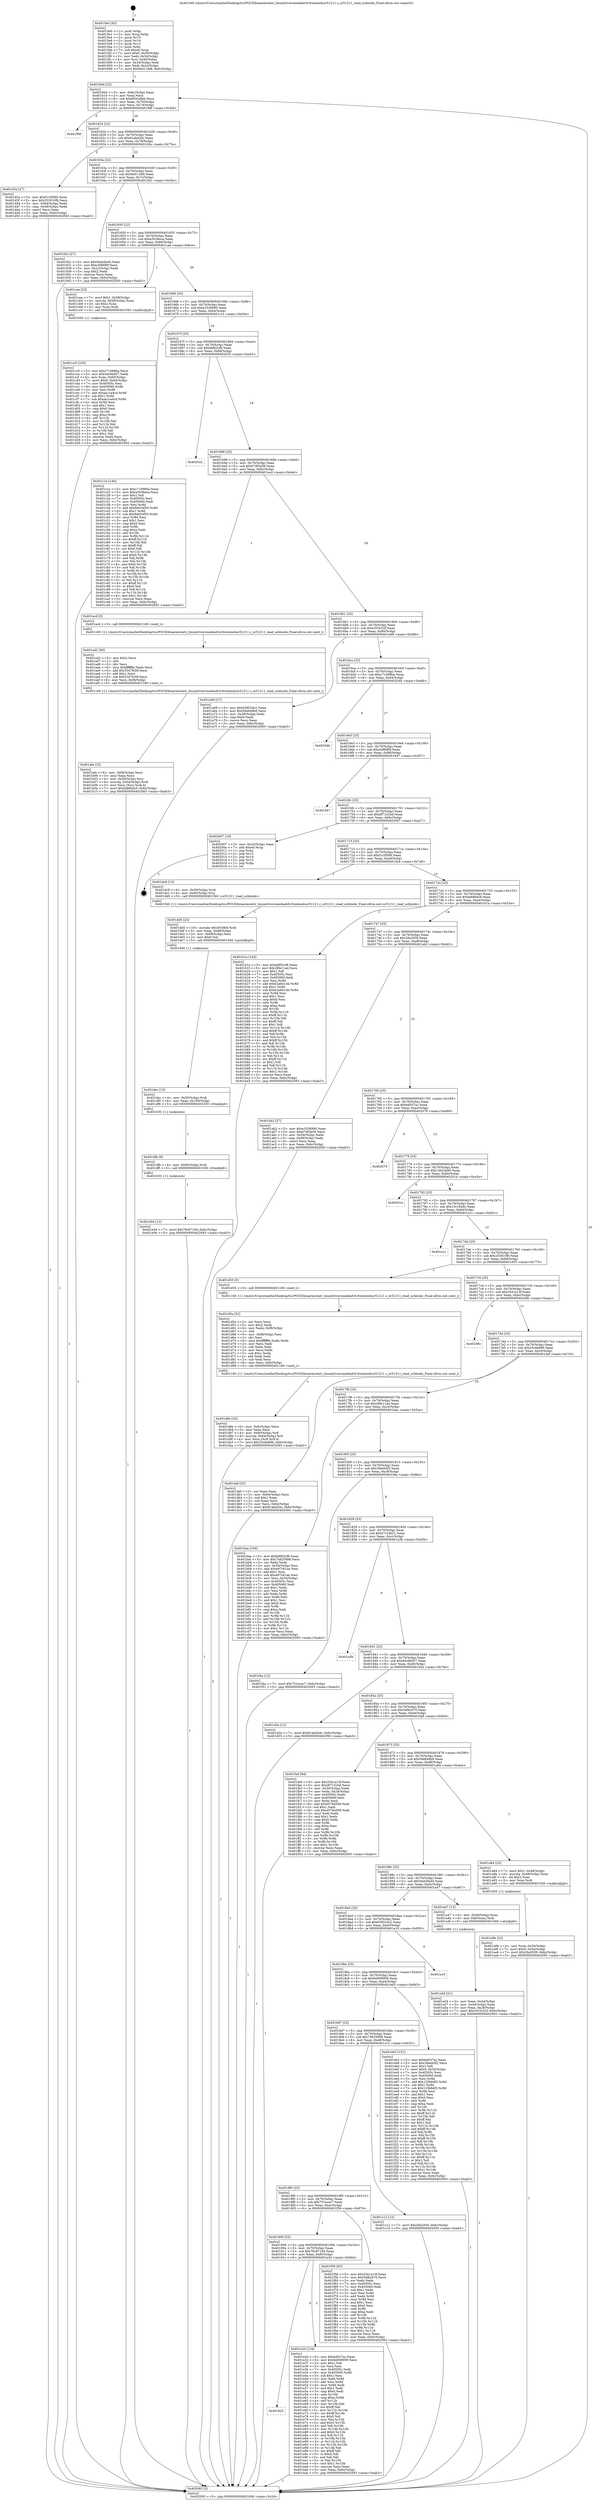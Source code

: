 digraph "0x4015e0" {
  label = "0x4015e0 (/mnt/c/Users/mathe/Desktop/tcc/POCII/binaries/extr_linuxdriversmediadvb-frontendsor51211.c_or51211_read_ucblocks_Final-ollvm.out::main(0))"
  labelloc = "t"
  node[shape=record]

  Entry [label="",width=0.3,height=0.3,shape=circle,fillcolor=black,style=filled]
  "0x40160d" [label="{
     0x40160d [23]\l
     | [instrs]\l
     &nbsp;&nbsp;0x40160d \<+3\>: mov -0x6c(%rbp),%eax\l
     &nbsp;&nbsp;0x401610 \<+2\>: mov %eax,%ecx\l
     &nbsp;&nbsp;0x401612 \<+6\>: sub $0x8542dfeb,%ecx\l
     &nbsp;&nbsp;0x401618 \<+3\>: mov %eax,-0x70(%rbp)\l
     &nbsp;&nbsp;0x40161b \<+3\>: mov %ecx,-0x74(%rbp)\l
     &nbsp;&nbsp;0x40161e \<+6\>: je 000000000040199f \<main+0x3bf\>\l
  }"]
  "0x40199f" [label="{
     0x40199f\l
  }", style=dashed]
  "0x401624" [label="{
     0x401624 [22]\l
     | [instrs]\l
     &nbsp;&nbsp;0x401624 \<+5\>: jmp 0000000000401629 \<main+0x49\>\l
     &nbsp;&nbsp;0x401629 \<+3\>: mov -0x70(%rbp),%eax\l
     &nbsp;&nbsp;0x40162c \<+5\>: sub $0x91abd3dc,%eax\l
     &nbsp;&nbsp;0x401631 \<+3\>: mov %eax,-0x78(%rbp)\l
     &nbsp;&nbsp;0x401634 \<+6\>: je 0000000000401d3a \<main+0x75a\>\l
  }"]
  Exit [label="",width=0.3,height=0.3,shape=circle,fillcolor=black,style=filled,peripheries=2]
  "0x401d3a" [label="{
     0x401d3a [27]\l
     | [instrs]\l
     &nbsp;&nbsp;0x401d3a \<+5\>: mov $0xf1c5f580,%eax\l
     &nbsp;&nbsp;0x401d3f \<+5\>: mov $0x253010fb,%ecx\l
     &nbsp;&nbsp;0x401d44 \<+3\>: mov -0x64(%rbp),%edx\l
     &nbsp;&nbsp;0x401d47 \<+3\>: cmp -0x58(%rbp),%edx\l
     &nbsp;&nbsp;0x401d4a \<+3\>: cmovl %ecx,%eax\l
     &nbsp;&nbsp;0x401d4d \<+3\>: mov %eax,-0x6c(%rbp)\l
     &nbsp;&nbsp;0x401d50 \<+5\>: jmp 0000000000402093 \<main+0xab3\>\l
  }"]
  "0x40163a" [label="{
     0x40163a [22]\l
     | [instrs]\l
     &nbsp;&nbsp;0x40163a \<+5\>: jmp 000000000040163f \<main+0x5f\>\l
     &nbsp;&nbsp;0x40163f \<+3\>: mov -0x70(%rbp),%eax\l
     &nbsp;&nbsp;0x401642 \<+5\>: sub $0x9a511fe8,%eax\l
     &nbsp;&nbsp;0x401647 \<+3\>: mov %eax,-0x7c(%rbp)\l
     &nbsp;&nbsp;0x40164a \<+6\>: je 000000000040192c \<main+0x34c\>\l
  }"]
  "0x401922" [label="{
     0x401922\l
  }", style=dashed]
  "0x40192c" [label="{
     0x40192c [27]\l
     | [instrs]\l
     &nbsp;&nbsp;0x40192c \<+5\>: mov $0x5bdc6b40,%eax\l
     &nbsp;&nbsp;0x401931 \<+5\>: mov $0xcb9f0f0f,%ecx\l
     &nbsp;&nbsp;0x401936 \<+3\>: mov -0x2c(%rbp),%edx\l
     &nbsp;&nbsp;0x401939 \<+3\>: cmp $0x2,%edx\l
     &nbsp;&nbsp;0x40193c \<+3\>: cmovne %ecx,%eax\l
     &nbsp;&nbsp;0x40193f \<+3\>: mov %eax,-0x6c(%rbp)\l
     &nbsp;&nbsp;0x401942 \<+5\>: jmp 0000000000402093 \<main+0xab3\>\l
  }"]
  "0x401650" [label="{
     0x401650 [22]\l
     | [instrs]\l
     &nbsp;&nbsp;0x401650 \<+5\>: jmp 0000000000401655 \<main+0x75\>\l
     &nbsp;&nbsp;0x401655 \<+3\>: mov -0x70(%rbp),%eax\l
     &nbsp;&nbsp;0x401658 \<+5\>: sub $0xa3036eca,%eax\l
     &nbsp;&nbsp;0x40165d \<+3\>: mov %eax,-0x80(%rbp)\l
     &nbsp;&nbsp;0x401660 \<+6\>: je 0000000000401cae \<main+0x6ce\>\l
  }"]
  "0x402093" [label="{
     0x402093 [5]\l
     | [instrs]\l
     &nbsp;&nbsp;0x402093 \<+5\>: jmp 000000000040160d \<main+0x2d\>\l
  }"]
  "0x4015e0" [label="{
     0x4015e0 [45]\l
     | [instrs]\l
     &nbsp;&nbsp;0x4015e0 \<+1\>: push %rbp\l
     &nbsp;&nbsp;0x4015e1 \<+3\>: mov %rsp,%rbp\l
     &nbsp;&nbsp;0x4015e4 \<+2\>: push %r15\l
     &nbsp;&nbsp;0x4015e6 \<+2\>: push %r14\l
     &nbsp;&nbsp;0x4015e8 \<+2\>: push %r12\l
     &nbsp;&nbsp;0x4015ea \<+1\>: push %rbx\l
     &nbsp;&nbsp;0x4015eb \<+7\>: sub $0xe0,%rsp\l
     &nbsp;&nbsp;0x4015f2 \<+7\>: movl $0x0,-0x30(%rbp)\l
     &nbsp;&nbsp;0x4015f9 \<+3\>: mov %edi,-0x34(%rbp)\l
     &nbsp;&nbsp;0x4015fc \<+4\>: mov %rsi,-0x40(%rbp)\l
     &nbsp;&nbsp;0x401600 \<+3\>: mov -0x34(%rbp),%edi\l
     &nbsp;&nbsp;0x401603 \<+3\>: mov %edi,-0x2c(%rbp)\l
     &nbsp;&nbsp;0x401606 \<+7\>: movl $0x9a511fe8,-0x6c(%rbp)\l
  }"]
  "0x401e2d" [label="{
     0x401e2d [134]\l
     | [instrs]\l
     &nbsp;&nbsp;0x401e2d \<+5\>: mov $0xbd037ac,%eax\l
     &nbsp;&nbsp;0x401e32 \<+5\>: mov $0x6e008909,%ecx\l
     &nbsp;&nbsp;0x401e37 \<+2\>: mov $0x1,%dl\l
     &nbsp;&nbsp;0x401e39 \<+2\>: xor %esi,%esi\l
     &nbsp;&nbsp;0x401e3b \<+7\>: mov 0x40505c,%edi\l
     &nbsp;&nbsp;0x401e42 \<+8\>: mov 0x405060,%r8d\l
     &nbsp;&nbsp;0x401e4a \<+3\>: sub $0x1,%esi\l
     &nbsp;&nbsp;0x401e4d \<+3\>: mov %edi,%r9d\l
     &nbsp;&nbsp;0x401e50 \<+3\>: add %esi,%r9d\l
     &nbsp;&nbsp;0x401e53 \<+4\>: imul %r9d,%edi\l
     &nbsp;&nbsp;0x401e57 \<+3\>: and $0x1,%edi\l
     &nbsp;&nbsp;0x401e5a \<+3\>: cmp $0x0,%edi\l
     &nbsp;&nbsp;0x401e5d \<+4\>: sete %r10b\l
     &nbsp;&nbsp;0x401e61 \<+4\>: cmp $0xa,%r8d\l
     &nbsp;&nbsp;0x401e65 \<+4\>: setl %r11b\l
     &nbsp;&nbsp;0x401e69 \<+3\>: mov %r10b,%bl\l
     &nbsp;&nbsp;0x401e6c \<+3\>: xor $0xff,%bl\l
     &nbsp;&nbsp;0x401e6f \<+3\>: mov %r11b,%r14b\l
     &nbsp;&nbsp;0x401e72 \<+4\>: xor $0xff,%r14b\l
     &nbsp;&nbsp;0x401e76 \<+3\>: xor $0x0,%dl\l
     &nbsp;&nbsp;0x401e79 \<+3\>: mov %bl,%r15b\l
     &nbsp;&nbsp;0x401e7c \<+4\>: and $0x0,%r15b\l
     &nbsp;&nbsp;0x401e80 \<+3\>: and %dl,%r10b\l
     &nbsp;&nbsp;0x401e83 \<+3\>: mov %r14b,%r12b\l
     &nbsp;&nbsp;0x401e86 \<+4\>: and $0x0,%r12b\l
     &nbsp;&nbsp;0x401e8a \<+3\>: and %dl,%r11b\l
     &nbsp;&nbsp;0x401e8d \<+3\>: or %r10b,%r15b\l
     &nbsp;&nbsp;0x401e90 \<+3\>: or %r11b,%r12b\l
     &nbsp;&nbsp;0x401e93 \<+3\>: xor %r12b,%r15b\l
     &nbsp;&nbsp;0x401e96 \<+3\>: or %r14b,%bl\l
     &nbsp;&nbsp;0x401e99 \<+3\>: xor $0xff,%bl\l
     &nbsp;&nbsp;0x401e9c \<+3\>: or $0x0,%dl\l
     &nbsp;&nbsp;0x401e9f \<+2\>: and %dl,%bl\l
     &nbsp;&nbsp;0x401ea1 \<+3\>: or %bl,%r15b\l
     &nbsp;&nbsp;0x401ea4 \<+4\>: test $0x1,%r15b\l
     &nbsp;&nbsp;0x401ea8 \<+3\>: cmovne %ecx,%eax\l
     &nbsp;&nbsp;0x401eab \<+3\>: mov %eax,-0x6c(%rbp)\l
     &nbsp;&nbsp;0x401eae \<+5\>: jmp 0000000000402093 \<main+0xab3\>\l
  }"]
  "0x401cae" [label="{
     0x401cae [23]\l
     | [instrs]\l
     &nbsp;&nbsp;0x401cae \<+7\>: movl $0x1,-0x58(%rbp)\l
     &nbsp;&nbsp;0x401cb5 \<+4\>: movslq -0x58(%rbp),%rax\l
     &nbsp;&nbsp;0x401cb9 \<+4\>: shl $0x2,%rax\l
     &nbsp;&nbsp;0x401cbd \<+3\>: mov %rax,%rdi\l
     &nbsp;&nbsp;0x401cc0 \<+5\>: call 0000000000401050 \<malloc@plt\>\l
     | [calls]\l
     &nbsp;&nbsp;0x401050 \{1\} (unknown)\l
  }"]
  "0x401666" [label="{
     0x401666 [25]\l
     | [instrs]\l
     &nbsp;&nbsp;0x401666 \<+5\>: jmp 000000000040166b \<main+0x8b\>\l
     &nbsp;&nbsp;0x40166b \<+3\>: mov -0x70(%rbp),%eax\l
     &nbsp;&nbsp;0x40166e \<+5\>: sub $0xa3336990,%eax\l
     &nbsp;&nbsp;0x401673 \<+6\>: mov %eax,-0x84(%rbp)\l
     &nbsp;&nbsp;0x401679 \<+6\>: je 0000000000401c1e \<main+0x63e\>\l
  }"]
  "0x401909" [label="{
     0x401909 [25]\l
     | [instrs]\l
     &nbsp;&nbsp;0x401909 \<+5\>: jmp 000000000040190e \<main+0x32e\>\l
     &nbsp;&nbsp;0x40190e \<+3\>: mov -0x70(%rbp),%eax\l
     &nbsp;&nbsp;0x401911 \<+5\>: sub $0x78c87194,%eax\l
     &nbsp;&nbsp;0x401916 \<+6\>: mov %eax,-0xf0(%rbp)\l
     &nbsp;&nbsp;0x40191c \<+6\>: je 0000000000401e2d \<main+0x84d\>\l
  }"]
  "0x401c1e" [label="{
     0x401c1e [144]\l
     | [instrs]\l
     &nbsp;&nbsp;0x401c1e \<+5\>: mov $0xc71098ba,%eax\l
     &nbsp;&nbsp;0x401c23 \<+5\>: mov $0xa3036eca,%ecx\l
     &nbsp;&nbsp;0x401c28 \<+2\>: mov $0x1,%dl\l
     &nbsp;&nbsp;0x401c2a \<+7\>: mov 0x40505c,%esi\l
     &nbsp;&nbsp;0x401c31 \<+7\>: mov 0x405060,%edi\l
     &nbsp;&nbsp;0x401c38 \<+3\>: mov %esi,%r8d\l
     &nbsp;&nbsp;0x401c3b \<+7\>: add $0x9e634f50,%r8d\l
     &nbsp;&nbsp;0x401c42 \<+4\>: sub $0x1,%r8d\l
     &nbsp;&nbsp;0x401c46 \<+7\>: sub $0x9e634f50,%r8d\l
     &nbsp;&nbsp;0x401c4d \<+4\>: imul %r8d,%esi\l
     &nbsp;&nbsp;0x401c51 \<+3\>: and $0x1,%esi\l
     &nbsp;&nbsp;0x401c54 \<+3\>: cmp $0x0,%esi\l
     &nbsp;&nbsp;0x401c57 \<+4\>: sete %r9b\l
     &nbsp;&nbsp;0x401c5b \<+3\>: cmp $0xa,%edi\l
     &nbsp;&nbsp;0x401c5e \<+4\>: setl %r10b\l
     &nbsp;&nbsp;0x401c62 \<+3\>: mov %r9b,%r11b\l
     &nbsp;&nbsp;0x401c65 \<+4\>: xor $0xff,%r11b\l
     &nbsp;&nbsp;0x401c69 \<+3\>: mov %r10b,%bl\l
     &nbsp;&nbsp;0x401c6c \<+3\>: xor $0xff,%bl\l
     &nbsp;&nbsp;0x401c6f \<+3\>: xor $0x0,%dl\l
     &nbsp;&nbsp;0x401c72 \<+3\>: mov %r11b,%r14b\l
     &nbsp;&nbsp;0x401c75 \<+4\>: and $0x0,%r14b\l
     &nbsp;&nbsp;0x401c79 \<+3\>: and %dl,%r9b\l
     &nbsp;&nbsp;0x401c7c \<+3\>: mov %bl,%r15b\l
     &nbsp;&nbsp;0x401c7f \<+4\>: and $0x0,%r15b\l
     &nbsp;&nbsp;0x401c83 \<+3\>: and %dl,%r10b\l
     &nbsp;&nbsp;0x401c86 \<+3\>: or %r9b,%r14b\l
     &nbsp;&nbsp;0x401c89 \<+3\>: or %r10b,%r15b\l
     &nbsp;&nbsp;0x401c8c \<+3\>: xor %r15b,%r14b\l
     &nbsp;&nbsp;0x401c8f \<+3\>: or %bl,%r11b\l
     &nbsp;&nbsp;0x401c92 \<+4\>: xor $0xff,%r11b\l
     &nbsp;&nbsp;0x401c96 \<+3\>: or $0x0,%dl\l
     &nbsp;&nbsp;0x401c99 \<+3\>: and %dl,%r11b\l
     &nbsp;&nbsp;0x401c9c \<+3\>: or %r11b,%r14b\l
     &nbsp;&nbsp;0x401c9f \<+4\>: test $0x1,%r14b\l
     &nbsp;&nbsp;0x401ca3 \<+3\>: cmovne %ecx,%eax\l
     &nbsp;&nbsp;0x401ca6 \<+3\>: mov %eax,-0x6c(%rbp)\l
     &nbsp;&nbsp;0x401ca9 \<+5\>: jmp 0000000000402093 \<main+0xab3\>\l
  }"]
  "0x40167f" [label="{
     0x40167f [25]\l
     | [instrs]\l
     &nbsp;&nbsp;0x40167f \<+5\>: jmp 0000000000401684 \<main+0xa4\>\l
     &nbsp;&nbsp;0x401684 \<+3\>: mov -0x70(%rbp),%eax\l
     &nbsp;&nbsp;0x401687 \<+5\>: sub $0xb6f02cf6,%eax\l
     &nbsp;&nbsp;0x40168c \<+6\>: mov %eax,-0x88(%rbp)\l
     &nbsp;&nbsp;0x401692 \<+6\>: je 0000000000402032 \<main+0xa52\>\l
  }"]
  "0x401f56" [label="{
     0x401f56 [83]\l
     | [instrs]\l
     &nbsp;&nbsp;0x401f56 \<+5\>: mov $0x2541a13f,%eax\l
     &nbsp;&nbsp;0x401f5b \<+5\>: mov $0x54fbcb70,%ecx\l
     &nbsp;&nbsp;0x401f60 \<+2\>: xor %edx,%edx\l
     &nbsp;&nbsp;0x401f62 \<+7\>: mov 0x40505c,%esi\l
     &nbsp;&nbsp;0x401f69 \<+7\>: mov 0x405060,%edi\l
     &nbsp;&nbsp;0x401f70 \<+3\>: sub $0x1,%edx\l
     &nbsp;&nbsp;0x401f73 \<+3\>: mov %esi,%r8d\l
     &nbsp;&nbsp;0x401f76 \<+3\>: add %edx,%r8d\l
     &nbsp;&nbsp;0x401f79 \<+4\>: imul %r8d,%esi\l
     &nbsp;&nbsp;0x401f7d \<+3\>: and $0x1,%esi\l
     &nbsp;&nbsp;0x401f80 \<+3\>: cmp $0x0,%esi\l
     &nbsp;&nbsp;0x401f83 \<+4\>: sete %r9b\l
     &nbsp;&nbsp;0x401f87 \<+3\>: cmp $0xa,%edi\l
     &nbsp;&nbsp;0x401f8a \<+4\>: setl %r10b\l
     &nbsp;&nbsp;0x401f8e \<+3\>: mov %r9b,%r11b\l
     &nbsp;&nbsp;0x401f91 \<+3\>: and %r10b,%r11b\l
     &nbsp;&nbsp;0x401f94 \<+3\>: xor %r10b,%r9b\l
     &nbsp;&nbsp;0x401f97 \<+3\>: or %r9b,%r11b\l
     &nbsp;&nbsp;0x401f9a \<+4\>: test $0x1,%r11b\l
     &nbsp;&nbsp;0x401f9e \<+3\>: cmovne %ecx,%eax\l
     &nbsp;&nbsp;0x401fa1 \<+3\>: mov %eax,-0x6c(%rbp)\l
     &nbsp;&nbsp;0x401fa4 \<+5\>: jmp 0000000000402093 \<main+0xab3\>\l
  }"]
  "0x402032" [label="{
     0x402032\l
  }", style=dashed]
  "0x401698" [label="{
     0x401698 [25]\l
     | [instrs]\l
     &nbsp;&nbsp;0x401698 \<+5\>: jmp 000000000040169d \<main+0xbd\>\l
     &nbsp;&nbsp;0x40169d \<+3\>: mov -0x70(%rbp),%eax\l
     &nbsp;&nbsp;0x4016a0 \<+5\>: sub $0xb7df3a56,%eax\l
     &nbsp;&nbsp;0x4016a5 \<+6\>: mov %eax,-0x8c(%rbp)\l
     &nbsp;&nbsp;0x4016ab \<+6\>: je 0000000000401acd \<main+0x4ed\>\l
  }"]
  "0x401e04" [label="{
     0x401e04 [12]\l
     | [instrs]\l
     &nbsp;&nbsp;0x401e04 \<+7\>: movl $0x78c87194,-0x6c(%rbp)\l
     &nbsp;&nbsp;0x401e0b \<+5\>: jmp 0000000000402093 \<main+0xab3\>\l
  }"]
  "0x401acd" [label="{
     0x401acd [5]\l
     | [instrs]\l
     &nbsp;&nbsp;0x401acd \<+5\>: call 0000000000401160 \<next_i\>\l
     | [calls]\l
     &nbsp;&nbsp;0x401160 \{1\} (/mnt/c/Users/mathe/Desktop/tcc/POCII/binaries/extr_linuxdriversmediadvb-frontendsor51211.c_or51211_read_ucblocks_Final-ollvm.out::next_i)\l
  }"]
  "0x4016b1" [label="{
     0x4016b1 [25]\l
     | [instrs]\l
     &nbsp;&nbsp;0x4016b1 \<+5\>: jmp 00000000004016b6 \<main+0xd6\>\l
     &nbsp;&nbsp;0x4016b6 \<+3\>: mov -0x70(%rbp),%eax\l
     &nbsp;&nbsp;0x4016b9 \<+5\>: sub $0xc553c52f,%eax\l
     &nbsp;&nbsp;0x4016be \<+6\>: mov %eax,-0x90(%rbp)\l
     &nbsp;&nbsp;0x4016c4 \<+6\>: je 0000000000401a69 \<main+0x489\>\l
  }"]
  "0x401dfb" [label="{
     0x401dfb [9]\l
     | [instrs]\l
     &nbsp;&nbsp;0x401dfb \<+4\>: mov -0x60(%rbp),%rdi\l
     &nbsp;&nbsp;0x401dff \<+5\>: call 0000000000401030 \<free@plt\>\l
     | [calls]\l
     &nbsp;&nbsp;0x401030 \{1\} (unknown)\l
  }"]
  "0x401a69" [label="{
     0x401a69 [27]\l
     | [instrs]\l
     &nbsp;&nbsp;0x401a69 \<+5\>: mov $0x638524c2,%eax\l
     &nbsp;&nbsp;0x401a6e \<+5\>: mov $0x59a649b9,%ecx\l
     &nbsp;&nbsp;0x401a73 \<+3\>: mov -0x28(%rbp),%edx\l
     &nbsp;&nbsp;0x401a76 \<+3\>: cmp $0x0,%edx\l
     &nbsp;&nbsp;0x401a79 \<+3\>: cmove %ecx,%eax\l
     &nbsp;&nbsp;0x401a7c \<+3\>: mov %eax,-0x6c(%rbp)\l
     &nbsp;&nbsp;0x401a7f \<+5\>: jmp 0000000000402093 \<main+0xab3\>\l
  }"]
  "0x4016ca" [label="{
     0x4016ca [25]\l
     | [instrs]\l
     &nbsp;&nbsp;0x4016ca \<+5\>: jmp 00000000004016cf \<main+0xef\>\l
     &nbsp;&nbsp;0x4016cf \<+3\>: mov -0x70(%rbp),%eax\l
     &nbsp;&nbsp;0x4016d2 \<+5\>: sub $0xc71098ba,%eax\l
     &nbsp;&nbsp;0x4016d7 \<+6\>: mov %eax,-0x94(%rbp)\l
     &nbsp;&nbsp;0x4016dd \<+6\>: je 000000000040204b \<main+0xa6b\>\l
  }"]
  "0x401dec" [label="{
     0x401dec [15]\l
     | [instrs]\l
     &nbsp;&nbsp;0x401dec \<+4\>: mov -0x50(%rbp),%rdi\l
     &nbsp;&nbsp;0x401df0 \<+6\>: mov %eax,-0x100(%rbp)\l
     &nbsp;&nbsp;0x401df6 \<+5\>: call 0000000000401030 \<free@plt\>\l
     | [calls]\l
     &nbsp;&nbsp;0x401030 \{1\} (unknown)\l
  }"]
  "0x40204b" [label="{
     0x40204b\l
  }", style=dashed]
  "0x4016e3" [label="{
     0x4016e3 [25]\l
     | [instrs]\l
     &nbsp;&nbsp;0x4016e3 \<+5\>: jmp 00000000004016e8 \<main+0x108\>\l
     &nbsp;&nbsp;0x4016e8 \<+3\>: mov -0x70(%rbp),%eax\l
     &nbsp;&nbsp;0x4016eb \<+5\>: sub $0xcb9f0f0f,%eax\l
     &nbsp;&nbsp;0x4016f0 \<+6\>: mov %eax,-0x98(%rbp)\l
     &nbsp;&nbsp;0x4016f6 \<+6\>: je 0000000000401947 \<main+0x367\>\l
  }"]
  "0x401dd5" [label="{
     0x401dd5 [23]\l
     | [instrs]\l
     &nbsp;&nbsp;0x401dd5 \<+10\>: movabs $0x4030b6,%rdi\l
     &nbsp;&nbsp;0x401ddf \<+3\>: mov %eax,-0x68(%rbp)\l
     &nbsp;&nbsp;0x401de2 \<+3\>: mov -0x68(%rbp),%esi\l
     &nbsp;&nbsp;0x401de5 \<+2\>: mov $0x0,%al\l
     &nbsp;&nbsp;0x401de7 \<+5\>: call 0000000000401040 \<printf@plt\>\l
     | [calls]\l
     &nbsp;&nbsp;0x401040 \{1\} (unknown)\l
  }"]
  "0x401947" [label="{
     0x401947\l
  }", style=dashed]
  "0x4016fc" [label="{
     0x4016fc [25]\l
     | [instrs]\l
     &nbsp;&nbsp;0x4016fc \<+5\>: jmp 0000000000401701 \<main+0x121\>\l
     &nbsp;&nbsp;0x401701 \<+3\>: mov -0x70(%rbp),%eax\l
     &nbsp;&nbsp;0x401704 \<+5\>: sub $0xdf71d1bd,%eax\l
     &nbsp;&nbsp;0x401709 \<+6\>: mov %eax,-0x9c(%rbp)\l
     &nbsp;&nbsp;0x40170f \<+6\>: je 0000000000402007 \<main+0xa27\>\l
  }"]
  "0x401d8e" [label="{
     0x401d8e [33]\l
     | [instrs]\l
     &nbsp;&nbsp;0x401d8e \<+6\>: mov -0xfc(%rbp),%ecx\l
     &nbsp;&nbsp;0x401d94 \<+3\>: imul %eax,%ecx\l
     &nbsp;&nbsp;0x401d97 \<+4\>: mov -0x60(%rbp),%r8\l
     &nbsp;&nbsp;0x401d9b \<+4\>: movslq -0x64(%rbp),%r9\l
     &nbsp;&nbsp;0x401d9f \<+4\>: mov %ecx,(%r8,%r9,4)\l
     &nbsp;&nbsp;0x401da3 \<+7\>: movl $0x25c9a896,-0x6c(%rbp)\l
     &nbsp;&nbsp;0x401daa \<+5\>: jmp 0000000000402093 \<main+0xab3\>\l
  }"]
  "0x402007" [label="{
     0x402007 [19]\l
     | [instrs]\l
     &nbsp;&nbsp;0x402007 \<+3\>: mov -0x24(%rbp),%eax\l
     &nbsp;&nbsp;0x40200a \<+7\>: add $0xe0,%rsp\l
     &nbsp;&nbsp;0x402011 \<+1\>: pop %rbx\l
     &nbsp;&nbsp;0x402012 \<+2\>: pop %r12\l
     &nbsp;&nbsp;0x402014 \<+2\>: pop %r14\l
     &nbsp;&nbsp;0x402016 \<+2\>: pop %r15\l
     &nbsp;&nbsp;0x402018 \<+1\>: pop %rbp\l
     &nbsp;&nbsp;0x402019 \<+1\>: ret\l
  }"]
  "0x401715" [label="{
     0x401715 [25]\l
     | [instrs]\l
     &nbsp;&nbsp;0x401715 \<+5\>: jmp 000000000040171a \<main+0x13a\>\l
     &nbsp;&nbsp;0x40171a \<+3\>: mov -0x70(%rbp),%eax\l
     &nbsp;&nbsp;0x40171d \<+5\>: sub $0xf1c5f580,%eax\l
     &nbsp;&nbsp;0x401722 \<+6\>: mov %eax,-0xa0(%rbp)\l
     &nbsp;&nbsp;0x401728 \<+6\>: je 0000000000401dc8 \<main+0x7e8\>\l
  }"]
  "0x401d5a" [label="{
     0x401d5a [52]\l
     | [instrs]\l
     &nbsp;&nbsp;0x401d5a \<+2\>: xor %ecx,%ecx\l
     &nbsp;&nbsp;0x401d5c \<+5\>: mov $0x2,%edx\l
     &nbsp;&nbsp;0x401d61 \<+6\>: mov %edx,-0xf8(%rbp)\l
     &nbsp;&nbsp;0x401d67 \<+1\>: cltd\l
     &nbsp;&nbsp;0x401d68 \<+6\>: mov -0xf8(%rbp),%esi\l
     &nbsp;&nbsp;0x401d6e \<+2\>: idiv %esi\l
     &nbsp;&nbsp;0x401d70 \<+6\>: imul $0xfffffffe,%edx,%edx\l
     &nbsp;&nbsp;0x401d76 \<+2\>: mov %ecx,%edi\l
     &nbsp;&nbsp;0x401d78 \<+2\>: sub %edx,%edi\l
     &nbsp;&nbsp;0x401d7a \<+2\>: mov %ecx,%edx\l
     &nbsp;&nbsp;0x401d7c \<+3\>: sub $0x1,%edx\l
     &nbsp;&nbsp;0x401d7f \<+2\>: add %edx,%edi\l
     &nbsp;&nbsp;0x401d81 \<+2\>: sub %edi,%ecx\l
     &nbsp;&nbsp;0x401d83 \<+6\>: mov %ecx,-0xfc(%rbp)\l
     &nbsp;&nbsp;0x401d89 \<+5\>: call 0000000000401160 \<next_i\>\l
     | [calls]\l
     &nbsp;&nbsp;0x401160 \{1\} (/mnt/c/Users/mathe/Desktop/tcc/POCII/binaries/extr_linuxdriversmediadvb-frontendsor51211.c_or51211_read_ucblocks_Final-ollvm.out::next_i)\l
  }"]
  "0x401dc8" [label="{
     0x401dc8 [13]\l
     | [instrs]\l
     &nbsp;&nbsp;0x401dc8 \<+4\>: mov -0x50(%rbp),%rdi\l
     &nbsp;&nbsp;0x401dcc \<+4\>: mov -0x60(%rbp),%rsi\l
     &nbsp;&nbsp;0x401dd0 \<+5\>: call 00000000004015b0 \<or51211_read_ucblocks\>\l
     | [calls]\l
     &nbsp;&nbsp;0x4015b0 \{1\} (/mnt/c/Users/mathe/Desktop/tcc/POCII/binaries/extr_linuxdriversmediadvb-frontendsor51211.c_or51211_read_ucblocks_Final-ollvm.out::or51211_read_ucblocks)\l
  }"]
  "0x40172e" [label="{
     0x40172e [25]\l
     | [instrs]\l
     &nbsp;&nbsp;0x40172e \<+5\>: jmp 0000000000401733 \<main+0x153\>\l
     &nbsp;&nbsp;0x401733 \<+3\>: mov -0x70(%rbp),%eax\l
     &nbsp;&nbsp;0x401736 \<+5\>: sub $0xfa886dc9,%eax\l
     &nbsp;&nbsp;0x40173b \<+6\>: mov %eax,-0xa4(%rbp)\l
     &nbsp;&nbsp;0x401741 \<+6\>: je 0000000000401b1a \<main+0x53a\>\l
  }"]
  "0x401cc5" [label="{
     0x401cc5 [105]\l
     | [instrs]\l
     &nbsp;&nbsp;0x401cc5 \<+5\>: mov $0xc71098ba,%ecx\l
     &nbsp;&nbsp;0x401cca \<+5\>: mov $0x4dc6bd57,%edx\l
     &nbsp;&nbsp;0x401ccf \<+4\>: mov %rax,-0x60(%rbp)\l
     &nbsp;&nbsp;0x401cd3 \<+7\>: movl $0x0,-0x64(%rbp)\l
     &nbsp;&nbsp;0x401cda \<+7\>: mov 0x40505c,%esi\l
     &nbsp;&nbsp;0x401ce1 \<+8\>: mov 0x405060,%r8d\l
     &nbsp;&nbsp;0x401ce9 \<+3\>: mov %esi,%r9d\l
     &nbsp;&nbsp;0x401cec \<+7\>: add $0xaa1ca4cd,%r9d\l
     &nbsp;&nbsp;0x401cf3 \<+4\>: sub $0x1,%r9d\l
     &nbsp;&nbsp;0x401cf7 \<+7\>: sub $0xaa1ca4cd,%r9d\l
     &nbsp;&nbsp;0x401cfe \<+4\>: imul %r9d,%esi\l
     &nbsp;&nbsp;0x401d02 \<+3\>: and $0x1,%esi\l
     &nbsp;&nbsp;0x401d05 \<+3\>: cmp $0x0,%esi\l
     &nbsp;&nbsp;0x401d08 \<+4\>: sete %r10b\l
     &nbsp;&nbsp;0x401d0c \<+4\>: cmp $0xa,%r8d\l
     &nbsp;&nbsp;0x401d10 \<+4\>: setl %r11b\l
     &nbsp;&nbsp;0x401d14 \<+3\>: mov %r10b,%bl\l
     &nbsp;&nbsp;0x401d17 \<+3\>: and %r11b,%bl\l
     &nbsp;&nbsp;0x401d1a \<+3\>: xor %r11b,%r10b\l
     &nbsp;&nbsp;0x401d1d \<+3\>: or %r10b,%bl\l
     &nbsp;&nbsp;0x401d20 \<+3\>: test $0x1,%bl\l
     &nbsp;&nbsp;0x401d23 \<+3\>: cmovne %edx,%ecx\l
     &nbsp;&nbsp;0x401d26 \<+3\>: mov %ecx,-0x6c(%rbp)\l
     &nbsp;&nbsp;0x401d29 \<+5\>: jmp 0000000000402093 \<main+0xab3\>\l
  }"]
  "0x401b1a" [label="{
     0x401b1a [144]\l
     | [instrs]\l
     &nbsp;&nbsp;0x401b1a \<+5\>: mov $0xb6f02cf6,%eax\l
     &nbsp;&nbsp;0x401b1f \<+5\>: mov $0x28fe11ad,%ecx\l
     &nbsp;&nbsp;0x401b24 \<+2\>: mov $0x1,%dl\l
     &nbsp;&nbsp;0x401b26 \<+7\>: mov 0x40505c,%esi\l
     &nbsp;&nbsp;0x401b2d \<+7\>: mov 0x405060,%edi\l
     &nbsp;&nbsp;0x401b34 \<+3\>: mov %esi,%r8d\l
     &nbsp;&nbsp;0x401b37 \<+7\>: add $0xb2a8414b,%r8d\l
     &nbsp;&nbsp;0x401b3e \<+4\>: sub $0x1,%r8d\l
     &nbsp;&nbsp;0x401b42 \<+7\>: sub $0xb2a8414b,%r8d\l
     &nbsp;&nbsp;0x401b49 \<+4\>: imul %r8d,%esi\l
     &nbsp;&nbsp;0x401b4d \<+3\>: and $0x1,%esi\l
     &nbsp;&nbsp;0x401b50 \<+3\>: cmp $0x0,%esi\l
     &nbsp;&nbsp;0x401b53 \<+4\>: sete %r9b\l
     &nbsp;&nbsp;0x401b57 \<+3\>: cmp $0xa,%edi\l
     &nbsp;&nbsp;0x401b5a \<+4\>: setl %r10b\l
     &nbsp;&nbsp;0x401b5e \<+3\>: mov %r9b,%r11b\l
     &nbsp;&nbsp;0x401b61 \<+4\>: xor $0xff,%r11b\l
     &nbsp;&nbsp;0x401b65 \<+3\>: mov %r10b,%bl\l
     &nbsp;&nbsp;0x401b68 \<+3\>: xor $0xff,%bl\l
     &nbsp;&nbsp;0x401b6b \<+3\>: xor $0x1,%dl\l
     &nbsp;&nbsp;0x401b6e \<+3\>: mov %r11b,%r14b\l
     &nbsp;&nbsp;0x401b71 \<+4\>: and $0xff,%r14b\l
     &nbsp;&nbsp;0x401b75 \<+3\>: and %dl,%r9b\l
     &nbsp;&nbsp;0x401b78 \<+3\>: mov %bl,%r15b\l
     &nbsp;&nbsp;0x401b7b \<+4\>: and $0xff,%r15b\l
     &nbsp;&nbsp;0x401b7f \<+3\>: and %dl,%r10b\l
     &nbsp;&nbsp;0x401b82 \<+3\>: or %r9b,%r14b\l
     &nbsp;&nbsp;0x401b85 \<+3\>: or %r10b,%r15b\l
     &nbsp;&nbsp;0x401b88 \<+3\>: xor %r15b,%r14b\l
     &nbsp;&nbsp;0x401b8b \<+3\>: or %bl,%r11b\l
     &nbsp;&nbsp;0x401b8e \<+4\>: xor $0xff,%r11b\l
     &nbsp;&nbsp;0x401b92 \<+3\>: or $0x1,%dl\l
     &nbsp;&nbsp;0x401b95 \<+3\>: and %dl,%r11b\l
     &nbsp;&nbsp;0x401b98 \<+3\>: or %r11b,%r14b\l
     &nbsp;&nbsp;0x401b9b \<+4\>: test $0x1,%r14b\l
     &nbsp;&nbsp;0x401b9f \<+3\>: cmovne %ecx,%eax\l
     &nbsp;&nbsp;0x401ba2 \<+3\>: mov %eax,-0x6c(%rbp)\l
     &nbsp;&nbsp;0x401ba5 \<+5\>: jmp 0000000000402093 \<main+0xab3\>\l
  }"]
  "0x401747" [label="{
     0x401747 [25]\l
     | [instrs]\l
     &nbsp;&nbsp;0x401747 \<+5\>: jmp 000000000040174c \<main+0x16c\>\l
     &nbsp;&nbsp;0x40174c \<+3\>: mov -0x70(%rbp),%eax\l
     &nbsp;&nbsp;0x40174f \<+5\>: sub $0x29a2939,%eax\l
     &nbsp;&nbsp;0x401754 \<+6\>: mov %eax,-0xa8(%rbp)\l
     &nbsp;&nbsp;0x40175a \<+6\>: je 0000000000401ab2 \<main+0x4d2\>\l
  }"]
  "0x4018f0" [label="{
     0x4018f0 [25]\l
     | [instrs]\l
     &nbsp;&nbsp;0x4018f0 \<+5\>: jmp 00000000004018f5 \<main+0x315\>\l
     &nbsp;&nbsp;0x4018f5 \<+3\>: mov -0x70(%rbp),%eax\l
     &nbsp;&nbsp;0x4018f8 \<+5\>: sub $0x751ecac7,%eax\l
     &nbsp;&nbsp;0x4018fd \<+6\>: mov %eax,-0xec(%rbp)\l
     &nbsp;&nbsp;0x401903 \<+6\>: je 0000000000401f56 \<main+0x976\>\l
  }"]
  "0x401ab2" [label="{
     0x401ab2 [27]\l
     | [instrs]\l
     &nbsp;&nbsp;0x401ab2 \<+5\>: mov $0xa3336990,%eax\l
     &nbsp;&nbsp;0x401ab7 \<+5\>: mov $0xb7df3a56,%ecx\l
     &nbsp;&nbsp;0x401abc \<+3\>: mov -0x54(%rbp),%edx\l
     &nbsp;&nbsp;0x401abf \<+3\>: cmp -0x48(%rbp),%edx\l
     &nbsp;&nbsp;0x401ac2 \<+3\>: cmovl %ecx,%eax\l
     &nbsp;&nbsp;0x401ac5 \<+3\>: mov %eax,-0x6c(%rbp)\l
     &nbsp;&nbsp;0x401ac8 \<+5\>: jmp 0000000000402093 \<main+0xab3\>\l
  }"]
  "0x401760" [label="{
     0x401760 [25]\l
     | [instrs]\l
     &nbsp;&nbsp;0x401760 \<+5\>: jmp 0000000000401765 \<main+0x185\>\l
     &nbsp;&nbsp;0x401765 \<+3\>: mov -0x70(%rbp),%eax\l
     &nbsp;&nbsp;0x401768 \<+5\>: sub $0xbd037ac,%eax\l
     &nbsp;&nbsp;0x40176d \<+6\>: mov %eax,-0xac(%rbp)\l
     &nbsp;&nbsp;0x401773 \<+6\>: je 0000000000402079 \<main+0xa99\>\l
  }"]
  "0x401c12" [label="{
     0x401c12 [12]\l
     | [instrs]\l
     &nbsp;&nbsp;0x401c12 \<+7\>: movl $0x29a2939,-0x6c(%rbp)\l
     &nbsp;&nbsp;0x401c19 \<+5\>: jmp 0000000000402093 \<main+0xab3\>\l
  }"]
  "0x402079" [label="{
     0x402079\l
  }", style=dashed]
  "0x401779" [label="{
     0x401779 [25]\l
     | [instrs]\l
     &nbsp;&nbsp;0x401779 \<+5\>: jmp 000000000040177e \<main+0x19e\>\l
     &nbsp;&nbsp;0x40177e \<+3\>: mov -0x70(%rbp),%eax\l
     &nbsp;&nbsp;0x401781 \<+5\>: sub $0x14423e90,%eax\l
     &nbsp;&nbsp;0x401786 \<+6\>: mov %eax,-0xb0(%rbp)\l
     &nbsp;&nbsp;0x40178c \<+6\>: je 000000000040201a \<main+0xa3a\>\l
  }"]
  "0x4018d7" [label="{
     0x4018d7 [25]\l
     | [instrs]\l
     &nbsp;&nbsp;0x4018d7 \<+5\>: jmp 00000000004018dc \<main+0x2fc\>\l
     &nbsp;&nbsp;0x4018dc \<+3\>: mov -0x70(%rbp),%eax\l
     &nbsp;&nbsp;0x4018df \<+5\>: sub $0x74825999,%eax\l
     &nbsp;&nbsp;0x4018e4 \<+6\>: mov %eax,-0xe8(%rbp)\l
     &nbsp;&nbsp;0x4018ea \<+6\>: je 0000000000401c12 \<main+0x632\>\l
  }"]
  "0x40201a" [label="{
     0x40201a\l
  }", style=dashed]
  "0x401792" [label="{
     0x401792 [25]\l
     | [instrs]\l
     &nbsp;&nbsp;0x401792 \<+5\>: jmp 0000000000401797 \<main+0x1b7\>\l
     &nbsp;&nbsp;0x401797 \<+3\>: mov -0x70(%rbp),%eax\l
     &nbsp;&nbsp;0x40179a \<+5\>: sub $0x15c184dc,%eax\l
     &nbsp;&nbsp;0x40179f \<+6\>: mov %eax,-0xb4(%rbp)\l
     &nbsp;&nbsp;0x4017a5 \<+6\>: je 0000000000401e1c \<main+0x83c\>\l
  }"]
  "0x401eb3" [label="{
     0x401eb3 [151]\l
     | [instrs]\l
     &nbsp;&nbsp;0x401eb3 \<+5\>: mov $0xbd037ac,%eax\l
     &nbsp;&nbsp;0x401eb8 \<+5\>: mov $0x39eeb5f2,%ecx\l
     &nbsp;&nbsp;0x401ebd \<+2\>: mov $0x1,%dl\l
     &nbsp;&nbsp;0x401ebf \<+7\>: movl $0x0,-0x30(%rbp)\l
     &nbsp;&nbsp;0x401ec6 \<+7\>: mov 0x40505c,%esi\l
     &nbsp;&nbsp;0x401ecd \<+7\>: mov 0x405060,%edi\l
     &nbsp;&nbsp;0x401ed4 \<+3\>: mov %esi,%r8d\l
     &nbsp;&nbsp;0x401ed7 \<+7\>: add $0x133b6df3,%r8d\l
     &nbsp;&nbsp;0x401ede \<+4\>: sub $0x1,%r8d\l
     &nbsp;&nbsp;0x401ee2 \<+7\>: sub $0x133b6df3,%r8d\l
     &nbsp;&nbsp;0x401ee9 \<+4\>: imul %r8d,%esi\l
     &nbsp;&nbsp;0x401eed \<+3\>: and $0x1,%esi\l
     &nbsp;&nbsp;0x401ef0 \<+3\>: cmp $0x0,%esi\l
     &nbsp;&nbsp;0x401ef3 \<+4\>: sete %r9b\l
     &nbsp;&nbsp;0x401ef7 \<+3\>: cmp $0xa,%edi\l
     &nbsp;&nbsp;0x401efa \<+4\>: setl %r10b\l
     &nbsp;&nbsp;0x401efe \<+3\>: mov %r9b,%r11b\l
     &nbsp;&nbsp;0x401f01 \<+4\>: xor $0xff,%r11b\l
     &nbsp;&nbsp;0x401f05 \<+3\>: mov %r10b,%bl\l
     &nbsp;&nbsp;0x401f08 \<+3\>: xor $0xff,%bl\l
     &nbsp;&nbsp;0x401f0b \<+3\>: xor $0x1,%dl\l
     &nbsp;&nbsp;0x401f0e \<+3\>: mov %r11b,%r14b\l
     &nbsp;&nbsp;0x401f11 \<+4\>: and $0xff,%r14b\l
     &nbsp;&nbsp;0x401f15 \<+3\>: and %dl,%r9b\l
     &nbsp;&nbsp;0x401f18 \<+3\>: mov %bl,%r15b\l
     &nbsp;&nbsp;0x401f1b \<+4\>: and $0xff,%r15b\l
     &nbsp;&nbsp;0x401f1f \<+3\>: and %dl,%r10b\l
     &nbsp;&nbsp;0x401f22 \<+3\>: or %r9b,%r14b\l
     &nbsp;&nbsp;0x401f25 \<+3\>: or %r10b,%r15b\l
     &nbsp;&nbsp;0x401f28 \<+3\>: xor %r15b,%r14b\l
     &nbsp;&nbsp;0x401f2b \<+3\>: or %bl,%r11b\l
     &nbsp;&nbsp;0x401f2e \<+4\>: xor $0xff,%r11b\l
     &nbsp;&nbsp;0x401f32 \<+3\>: or $0x1,%dl\l
     &nbsp;&nbsp;0x401f35 \<+3\>: and %dl,%r11b\l
     &nbsp;&nbsp;0x401f38 \<+3\>: or %r11b,%r14b\l
     &nbsp;&nbsp;0x401f3b \<+4\>: test $0x1,%r14b\l
     &nbsp;&nbsp;0x401f3f \<+3\>: cmovne %ecx,%eax\l
     &nbsp;&nbsp;0x401f42 \<+3\>: mov %eax,-0x6c(%rbp)\l
     &nbsp;&nbsp;0x401f45 \<+5\>: jmp 0000000000402093 \<main+0xab3\>\l
  }"]
  "0x401e1c" [label="{
     0x401e1c\l
  }", style=dashed]
  "0x4017ab" [label="{
     0x4017ab [25]\l
     | [instrs]\l
     &nbsp;&nbsp;0x4017ab \<+5\>: jmp 00000000004017b0 \<main+0x1d0\>\l
     &nbsp;&nbsp;0x4017b0 \<+3\>: mov -0x70(%rbp),%eax\l
     &nbsp;&nbsp;0x4017b3 \<+5\>: sub $0x253010fb,%eax\l
     &nbsp;&nbsp;0x4017b8 \<+6\>: mov %eax,-0xb8(%rbp)\l
     &nbsp;&nbsp;0x4017be \<+6\>: je 0000000000401d55 \<main+0x775\>\l
  }"]
  "0x4018be" [label="{
     0x4018be [25]\l
     | [instrs]\l
     &nbsp;&nbsp;0x4018be \<+5\>: jmp 00000000004018c3 \<main+0x2e3\>\l
     &nbsp;&nbsp;0x4018c3 \<+3\>: mov -0x70(%rbp),%eax\l
     &nbsp;&nbsp;0x4018c6 \<+5\>: sub $0x6e008909,%eax\l
     &nbsp;&nbsp;0x4018cb \<+6\>: mov %eax,-0xe4(%rbp)\l
     &nbsp;&nbsp;0x4018d1 \<+6\>: je 0000000000401eb3 \<main+0x8d3\>\l
  }"]
  "0x401d55" [label="{
     0x401d55 [5]\l
     | [instrs]\l
     &nbsp;&nbsp;0x401d55 \<+5\>: call 0000000000401160 \<next_i\>\l
     | [calls]\l
     &nbsp;&nbsp;0x401160 \{1\} (/mnt/c/Users/mathe/Desktop/tcc/POCII/binaries/extr_linuxdriversmediadvb-frontendsor51211.c_or51211_read_ucblocks_Final-ollvm.out::next_i)\l
  }"]
  "0x4017c4" [label="{
     0x4017c4 [25]\l
     | [instrs]\l
     &nbsp;&nbsp;0x4017c4 \<+5\>: jmp 00000000004017c9 \<main+0x1e9\>\l
     &nbsp;&nbsp;0x4017c9 \<+3\>: mov -0x70(%rbp),%eax\l
     &nbsp;&nbsp;0x4017cc \<+5\>: sub $0x2541a13f,%eax\l
     &nbsp;&nbsp;0x4017d1 \<+6\>: mov %eax,-0xbc(%rbp)\l
     &nbsp;&nbsp;0x4017d7 \<+6\>: je 000000000040208c \<main+0xaac\>\l
  }"]
  "0x401e10" [label="{
     0x401e10\l
  }", style=dashed]
  "0x40208c" [label="{
     0x40208c\l
  }", style=dashed]
  "0x4017dd" [label="{
     0x4017dd [25]\l
     | [instrs]\l
     &nbsp;&nbsp;0x4017dd \<+5\>: jmp 00000000004017e2 \<main+0x202\>\l
     &nbsp;&nbsp;0x4017e2 \<+3\>: mov -0x70(%rbp),%eax\l
     &nbsp;&nbsp;0x4017e5 \<+5\>: sub $0x25c9a896,%eax\l
     &nbsp;&nbsp;0x4017ea \<+6\>: mov %eax,-0xc0(%rbp)\l
     &nbsp;&nbsp;0x4017f0 \<+6\>: je 0000000000401daf \<main+0x7cf\>\l
  }"]
  "0x401afa" [label="{
     0x401afa [32]\l
     | [instrs]\l
     &nbsp;&nbsp;0x401afa \<+6\>: mov -0xf4(%rbp),%ecx\l
     &nbsp;&nbsp;0x401b00 \<+3\>: imul %eax,%ecx\l
     &nbsp;&nbsp;0x401b03 \<+4\>: mov -0x50(%rbp),%rsi\l
     &nbsp;&nbsp;0x401b07 \<+4\>: movslq -0x54(%rbp),%rdi\l
     &nbsp;&nbsp;0x401b0b \<+3\>: mov %ecx,(%rsi,%rdi,4)\l
     &nbsp;&nbsp;0x401b0e \<+7\>: movl $0xfa886dc9,-0x6c(%rbp)\l
     &nbsp;&nbsp;0x401b15 \<+5\>: jmp 0000000000402093 \<main+0xab3\>\l
  }"]
  "0x401daf" [label="{
     0x401daf [25]\l
     | [instrs]\l
     &nbsp;&nbsp;0x401daf \<+2\>: xor %eax,%eax\l
     &nbsp;&nbsp;0x401db1 \<+3\>: mov -0x64(%rbp),%ecx\l
     &nbsp;&nbsp;0x401db4 \<+3\>: sub $0x1,%eax\l
     &nbsp;&nbsp;0x401db7 \<+2\>: sub %eax,%ecx\l
     &nbsp;&nbsp;0x401db9 \<+3\>: mov %ecx,-0x64(%rbp)\l
     &nbsp;&nbsp;0x401dbc \<+7\>: movl $0x91abd3dc,-0x6c(%rbp)\l
     &nbsp;&nbsp;0x401dc3 \<+5\>: jmp 0000000000402093 \<main+0xab3\>\l
  }"]
  "0x4017f6" [label="{
     0x4017f6 [25]\l
     | [instrs]\l
     &nbsp;&nbsp;0x4017f6 \<+5\>: jmp 00000000004017fb \<main+0x21b\>\l
     &nbsp;&nbsp;0x4017fb \<+3\>: mov -0x70(%rbp),%eax\l
     &nbsp;&nbsp;0x4017fe \<+5\>: sub $0x28fe11ad,%eax\l
     &nbsp;&nbsp;0x401803 \<+6\>: mov %eax,-0xc4(%rbp)\l
     &nbsp;&nbsp;0x401809 \<+6\>: je 0000000000401baa \<main+0x5ca\>\l
  }"]
  "0x401ad2" [label="{
     0x401ad2 [40]\l
     | [instrs]\l
     &nbsp;&nbsp;0x401ad2 \<+5\>: mov $0x2,%ecx\l
     &nbsp;&nbsp;0x401ad7 \<+1\>: cltd\l
     &nbsp;&nbsp;0x401ad8 \<+2\>: idiv %ecx\l
     &nbsp;&nbsp;0x401ada \<+6\>: imul $0xfffffffe,%edx,%ecx\l
     &nbsp;&nbsp;0x401ae0 \<+6\>: add $0x5347fc09,%ecx\l
     &nbsp;&nbsp;0x401ae6 \<+3\>: add $0x1,%ecx\l
     &nbsp;&nbsp;0x401ae9 \<+6\>: sub $0x5347fc09,%ecx\l
     &nbsp;&nbsp;0x401aef \<+6\>: mov %ecx,-0xf4(%rbp)\l
     &nbsp;&nbsp;0x401af5 \<+5\>: call 0000000000401160 \<next_i\>\l
     | [calls]\l
     &nbsp;&nbsp;0x401160 \{1\} (/mnt/c/Users/mathe/Desktop/tcc/POCII/binaries/extr_linuxdriversmediadvb-frontendsor51211.c_or51211_read_ucblocks_Final-ollvm.out::next_i)\l
  }"]
  "0x401baa" [label="{
     0x401baa [104]\l
     | [instrs]\l
     &nbsp;&nbsp;0x401baa \<+5\>: mov $0xb6f02cf6,%eax\l
     &nbsp;&nbsp;0x401baf \<+5\>: mov $0x74825999,%ecx\l
     &nbsp;&nbsp;0x401bb4 \<+2\>: xor %edx,%edx\l
     &nbsp;&nbsp;0x401bb6 \<+3\>: mov -0x54(%rbp),%esi\l
     &nbsp;&nbsp;0x401bb9 \<+6\>: add $0xe97c61ae,%esi\l
     &nbsp;&nbsp;0x401bbf \<+3\>: add $0x1,%esi\l
     &nbsp;&nbsp;0x401bc2 \<+6\>: sub $0xe97c61ae,%esi\l
     &nbsp;&nbsp;0x401bc8 \<+3\>: mov %esi,-0x54(%rbp)\l
     &nbsp;&nbsp;0x401bcb \<+7\>: mov 0x40505c,%esi\l
     &nbsp;&nbsp;0x401bd2 \<+7\>: mov 0x405060,%edi\l
     &nbsp;&nbsp;0x401bd9 \<+3\>: sub $0x1,%edx\l
     &nbsp;&nbsp;0x401bdc \<+3\>: mov %esi,%r8d\l
     &nbsp;&nbsp;0x401bdf \<+3\>: add %edx,%r8d\l
     &nbsp;&nbsp;0x401be2 \<+4\>: imul %r8d,%esi\l
     &nbsp;&nbsp;0x401be6 \<+3\>: and $0x1,%esi\l
     &nbsp;&nbsp;0x401be9 \<+3\>: cmp $0x0,%esi\l
     &nbsp;&nbsp;0x401bec \<+4\>: sete %r9b\l
     &nbsp;&nbsp;0x401bf0 \<+3\>: cmp $0xa,%edi\l
     &nbsp;&nbsp;0x401bf3 \<+4\>: setl %r10b\l
     &nbsp;&nbsp;0x401bf7 \<+3\>: mov %r9b,%r11b\l
     &nbsp;&nbsp;0x401bfa \<+3\>: and %r10b,%r11b\l
     &nbsp;&nbsp;0x401bfd \<+3\>: xor %r10b,%r9b\l
     &nbsp;&nbsp;0x401c00 \<+3\>: or %r9b,%r11b\l
     &nbsp;&nbsp;0x401c03 \<+4\>: test $0x1,%r11b\l
     &nbsp;&nbsp;0x401c07 \<+3\>: cmovne %ecx,%eax\l
     &nbsp;&nbsp;0x401c0a \<+3\>: mov %eax,-0x6c(%rbp)\l
     &nbsp;&nbsp;0x401c0d \<+5\>: jmp 0000000000402093 \<main+0xab3\>\l
  }"]
  "0x40180f" [label="{
     0x40180f [25]\l
     | [instrs]\l
     &nbsp;&nbsp;0x40180f \<+5\>: jmp 0000000000401814 \<main+0x234\>\l
     &nbsp;&nbsp;0x401814 \<+3\>: mov -0x70(%rbp),%eax\l
     &nbsp;&nbsp;0x401817 \<+5\>: sub $0x39eeb5f2,%eax\l
     &nbsp;&nbsp;0x40181c \<+6\>: mov %eax,-0xc8(%rbp)\l
     &nbsp;&nbsp;0x401822 \<+6\>: je 0000000000401f4a \<main+0x96a\>\l
  }"]
  "0x401a9b" [label="{
     0x401a9b [23]\l
     | [instrs]\l
     &nbsp;&nbsp;0x401a9b \<+4\>: mov %rax,-0x50(%rbp)\l
     &nbsp;&nbsp;0x401a9f \<+7\>: movl $0x0,-0x54(%rbp)\l
     &nbsp;&nbsp;0x401aa6 \<+7\>: movl $0x29a2939,-0x6c(%rbp)\l
     &nbsp;&nbsp;0x401aad \<+5\>: jmp 0000000000402093 \<main+0xab3\>\l
  }"]
  "0x401f4a" [label="{
     0x401f4a [12]\l
     | [instrs]\l
     &nbsp;&nbsp;0x401f4a \<+7\>: movl $0x751ecac7,-0x6c(%rbp)\l
     &nbsp;&nbsp;0x401f51 \<+5\>: jmp 0000000000402093 \<main+0xab3\>\l
  }"]
  "0x401828" [label="{
     0x401828 [25]\l
     | [instrs]\l
     &nbsp;&nbsp;0x401828 \<+5\>: jmp 000000000040182d \<main+0x24d\>\l
     &nbsp;&nbsp;0x40182d \<+3\>: mov -0x70(%rbp),%eax\l
     &nbsp;&nbsp;0x401830 \<+5\>: sub $0x47c24b21,%eax\l
     &nbsp;&nbsp;0x401835 \<+6\>: mov %eax,-0xcc(%rbp)\l
     &nbsp;&nbsp;0x40183b \<+6\>: je 0000000000401a3b \<main+0x45b\>\l
  }"]
  "0x401a54" [label="{
     0x401a54 [21]\l
     | [instrs]\l
     &nbsp;&nbsp;0x401a54 \<+3\>: mov %eax,-0x44(%rbp)\l
     &nbsp;&nbsp;0x401a57 \<+3\>: mov -0x44(%rbp),%eax\l
     &nbsp;&nbsp;0x401a5a \<+3\>: mov %eax,-0x28(%rbp)\l
     &nbsp;&nbsp;0x401a5d \<+7\>: movl $0xc553c52f,-0x6c(%rbp)\l
     &nbsp;&nbsp;0x401a64 \<+5\>: jmp 0000000000402093 \<main+0xab3\>\l
  }"]
  "0x401a3b" [label="{
     0x401a3b\l
  }", style=dashed]
  "0x401841" [label="{
     0x401841 [25]\l
     | [instrs]\l
     &nbsp;&nbsp;0x401841 \<+5\>: jmp 0000000000401846 \<main+0x266\>\l
     &nbsp;&nbsp;0x401846 \<+3\>: mov -0x70(%rbp),%eax\l
     &nbsp;&nbsp;0x401849 \<+5\>: sub $0x4dc6bd57,%eax\l
     &nbsp;&nbsp;0x40184e \<+6\>: mov %eax,-0xd0(%rbp)\l
     &nbsp;&nbsp;0x401854 \<+6\>: je 0000000000401d2e \<main+0x74e\>\l
  }"]
  "0x4018a5" [label="{
     0x4018a5 [25]\l
     | [instrs]\l
     &nbsp;&nbsp;0x4018a5 \<+5\>: jmp 00000000004018aa \<main+0x2ca\>\l
     &nbsp;&nbsp;0x4018aa \<+3\>: mov -0x70(%rbp),%eax\l
     &nbsp;&nbsp;0x4018ad \<+5\>: sub $0x638524c2,%eax\l
     &nbsp;&nbsp;0x4018b2 \<+6\>: mov %eax,-0xe0(%rbp)\l
     &nbsp;&nbsp;0x4018b8 \<+6\>: je 0000000000401e10 \<main+0x830\>\l
  }"]
  "0x401d2e" [label="{
     0x401d2e [12]\l
     | [instrs]\l
     &nbsp;&nbsp;0x401d2e \<+7\>: movl $0x91abd3dc,-0x6c(%rbp)\l
     &nbsp;&nbsp;0x401d35 \<+5\>: jmp 0000000000402093 \<main+0xab3\>\l
  }"]
  "0x40185a" [label="{
     0x40185a [25]\l
     | [instrs]\l
     &nbsp;&nbsp;0x40185a \<+5\>: jmp 000000000040185f \<main+0x27f\>\l
     &nbsp;&nbsp;0x40185f \<+3\>: mov -0x70(%rbp),%eax\l
     &nbsp;&nbsp;0x401862 \<+5\>: sub $0x54fbcb70,%eax\l
     &nbsp;&nbsp;0x401867 \<+6\>: mov %eax,-0xd4(%rbp)\l
     &nbsp;&nbsp;0x40186d \<+6\>: je 0000000000401fa9 \<main+0x9c9\>\l
  }"]
  "0x401a47" [label="{
     0x401a47 [13]\l
     | [instrs]\l
     &nbsp;&nbsp;0x401a47 \<+4\>: mov -0x40(%rbp),%rax\l
     &nbsp;&nbsp;0x401a4b \<+4\>: mov 0x8(%rax),%rdi\l
     &nbsp;&nbsp;0x401a4f \<+5\>: call 0000000000401060 \<atoi@plt\>\l
     | [calls]\l
     &nbsp;&nbsp;0x401060 \{1\} (unknown)\l
  }"]
  "0x401fa9" [label="{
     0x401fa9 [94]\l
     | [instrs]\l
     &nbsp;&nbsp;0x401fa9 \<+5\>: mov $0x2541a13f,%eax\l
     &nbsp;&nbsp;0x401fae \<+5\>: mov $0xdf71d1bd,%ecx\l
     &nbsp;&nbsp;0x401fb3 \<+3\>: mov -0x30(%rbp),%edx\l
     &nbsp;&nbsp;0x401fb6 \<+3\>: mov %edx,-0x24(%rbp)\l
     &nbsp;&nbsp;0x401fb9 \<+7\>: mov 0x40505c,%edx\l
     &nbsp;&nbsp;0x401fc0 \<+7\>: mov 0x405060,%esi\l
     &nbsp;&nbsp;0x401fc7 \<+2\>: mov %edx,%edi\l
     &nbsp;&nbsp;0x401fc9 \<+6\>: add $0xd578a569,%edi\l
     &nbsp;&nbsp;0x401fcf \<+3\>: sub $0x1,%edi\l
     &nbsp;&nbsp;0x401fd2 \<+6\>: sub $0xd578a569,%edi\l
     &nbsp;&nbsp;0x401fd8 \<+3\>: imul %edi,%edx\l
     &nbsp;&nbsp;0x401fdb \<+3\>: and $0x1,%edx\l
     &nbsp;&nbsp;0x401fde \<+3\>: cmp $0x0,%edx\l
     &nbsp;&nbsp;0x401fe1 \<+4\>: sete %r8b\l
     &nbsp;&nbsp;0x401fe5 \<+3\>: cmp $0xa,%esi\l
     &nbsp;&nbsp;0x401fe8 \<+4\>: setl %r9b\l
     &nbsp;&nbsp;0x401fec \<+3\>: mov %r8b,%r10b\l
     &nbsp;&nbsp;0x401fef \<+3\>: and %r9b,%r10b\l
     &nbsp;&nbsp;0x401ff2 \<+3\>: xor %r9b,%r8b\l
     &nbsp;&nbsp;0x401ff5 \<+3\>: or %r8b,%r10b\l
     &nbsp;&nbsp;0x401ff8 \<+4\>: test $0x1,%r10b\l
     &nbsp;&nbsp;0x401ffc \<+3\>: cmovne %ecx,%eax\l
     &nbsp;&nbsp;0x401fff \<+3\>: mov %eax,-0x6c(%rbp)\l
     &nbsp;&nbsp;0x402002 \<+5\>: jmp 0000000000402093 \<main+0xab3\>\l
  }"]
  "0x401873" [label="{
     0x401873 [25]\l
     | [instrs]\l
     &nbsp;&nbsp;0x401873 \<+5\>: jmp 0000000000401878 \<main+0x298\>\l
     &nbsp;&nbsp;0x401878 \<+3\>: mov -0x70(%rbp),%eax\l
     &nbsp;&nbsp;0x40187b \<+5\>: sub $0x59a649b9,%eax\l
     &nbsp;&nbsp;0x401880 \<+6\>: mov %eax,-0xd8(%rbp)\l
     &nbsp;&nbsp;0x401886 \<+6\>: je 0000000000401a84 \<main+0x4a4\>\l
  }"]
  "0x40188c" [label="{
     0x40188c [25]\l
     | [instrs]\l
     &nbsp;&nbsp;0x40188c \<+5\>: jmp 0000000000401891 \<main+0x2b1\>\l
     &nbsp;&nbsp;0x401891 \<+3\>: mov -0x70(%rbp),%eax\l
     &nbsp;&nbsp;0x401894 \<+5\>: sub $0x5bdc6b40,%eax\l
     &nbsp;&nbsp;0x401899 \<+6\>: mov %eax,-0xdc(%rbp)\l
     &nbsp;&nbsp;0x40189f \<+6\>: je 0000000000401a47 \<main+0x467\>\l
  }"]
  "0x401a84" [label="{
     0x401a84 [23]\l
     | [instrs]\l
     &nbsp;&nbsp;0x401a84 \<+7\>: movl $0x1,-0x48(%rbp)\l
     &nbsp;&nbsp;0x401a8b \<+4\>: movslq -0x48(%rbp),%rax\l
     &nbsp;&nbsp;0x401a8f \<+4\>: shl $0x2,%rax\l
     &nbsp;&nbsp;0x401a93 \<+3\>: mov %rax,%rdi\l
     &nbsp;&nbsp;0x401a96 \<+5\>: call 0000000000401050 \<malloc@plt\>\l
     | [calls]\l
     &nbsp;&nbsp;0x401050 \{1\} (unknown)\l
  }"]
  Entry -> "0x4015e0" [label=" 1"]
  "0x40160d" -> "0x40199f" [label=" 0"]
  "0x40160d" -> "0x401624" [label=" 24"]
  "0x402007" -> Exit [label=" 1"]
  "0x401624" -> "0x401d3a" [label=" 2"]
  "0x401624" -> "0x40163a" [label=" 22"]
  "0x401fa9" -> "0x402093" [label=" 1"]
  "0x40163a" -> "0x40192c" [label=" 1"]
  "0x40163a" -> "0x401650" [label=" 21"]
  "0x40192c" -> "0x402093" [label=" 1"]
  "0x4015e0" -> "0x40160d" [label=" 1"]
  "0x402093" -> "0x40160d" [label=" 23"]
  "0x401f56" -> "0x402093" [label=" 1"]
  "0x401650" -> "0x401cae" [label=" 1"]
  "0x401650" -> "0x401666" [label=" 20"]
  "0x401f4a" -> "0x402093" [label=" 1"]
  "0x401666" -> "0x401c1e" [label=" 1"]
  "0x401666" -> "0x40167f" [label=" 19"]
  "0x401e2d" -> "0x402093" [label=" 1"]
  "0x40167f" -> "0x402032" [label=" 0"]
  "0x40167f" -> "0x401698" [label=" 19"]
  "0x401909" -> "0x401922" [label=" 0"]
  "0x401698" -> "0x401acd" [label=" 1"]
  "0x401698" -> "0x4016b1" [label=" 18"]
  "0x401eb3" -> "0x402093" [label=" 1"]
  "0x4016b1" -> "0x401a69" [label=" 1"]
  "0x4016b1" -> "0x4016ca" [label=" 17"]
  "0x4018f0" -> "0x401909" [label=" 1"]
  "0x4016ca" -> "0x40204b" [label=" 0"]
  "0x4016ca" -> "0x4016e3" [label=" 17"]
  "0x4018f0" -> "0x401f56" [label=" 1"]
  "0x4016e3" -> "0x401947" [label=" 0"]
  "0x4016e3" -> "0x4016fc" [label=" 17"]
  "0x401909" -> "0x401e2d" [label=" 1"]
  "0x4016fc" -> "0x402007" [label=" 1"]
  "0x4016fc" -> "0x401715" [label=" 16"]
  "0x401e04" -> "0x402093" [label=" 1"]
  "0x401715" -> "0x401dc8" [label=" 1"]
  "0x401715" -> "0x40172e" [label=" 15"]
  "0x401dfb" -> "0x401e04" [label=" 1"]
  "0x40172e" -> "0x401b1a" [label=" 1"]
  "0x40172e" -> "0x401747" [label=" 14"]
  "0x401dec" -> "0x401dfb" [label=" 1"]
  "0x401747" -> "0x401ab2" [label=" 2"]
  "0x401747" -> "0x401760" [label=" 12"]
  "0x401dd5" -> "0x401dec" [label=" 1"]
  "0x401760" -> "0x402079" [label=" 0"]
  "0x401760" -> "0x401779" [label=" 12"]
  "0x401dc8" -> "0x401dd5" [label=" 1"]
  "0x401779" -> "0x40201a" [label=" 0"]
  "0x401779" -> "0x401792" [label=" 12"]
  "0x401d8e" -> "0x402093" [label=" 1"]
  "0x401792" -> "0x401e1c" [label=" 0"]
  "0x401792" -> "0x4017ab" [label=" 12"]
  "0x401d5a" -> "0x401d8e" [label=" 1"]
  "0x4017ab" -> "0x401d55" [label=" 1"]
  "0x4017ab" -> "0x4017c4" [label=" 11"]
  "0x401d3a" -> "0x402093" [label=" 2"]
  "0x4017c4" -> "0x40208c" [label=" 0"]
  "0x4017c4" -> "0x4017dd" [label=" 11"]
  "0x401d2e" -> "0x402093" [label=" 1"]
  "0x4017dd" -> "0x401daf" [label=" 1"]
  "0x4017dd" -> "0x4017f6" [label=" 10"]
  "0x401cae" -> "0x401cc5" [label=" 1"]
  "0x4017f6" -> "0x401baa" [label=" 1"]
  "0x4017f6" -> "0x40180f" [label=" 9"]
  "0x401c1e" -> "0x402093" [label=" 1"]
  "0x40180f" -> "0x401f4a" [label=" 1"]
  "0x40180f" -> "0x401828" [label=" 8"]
  "0x401c12" -> "0x402093" [label=" 1"]
  "0x401828" -> "0x401a3b" [label=" 0"]
  "0x401828" -> "0x401841" [label=" 8"]
  "0x4018d7" -> "0x4018f0" [label=" 2"]
  "0x401841" -> "0x401d2e" [label=" 1"]
  "0x401841" -> "0x40185a" [label=" 7"]
  "0x4018d7" -> "0x401c12" [label=" 1"]
  "0x40185a" -> "0x401fa9" [label=" 1"]
  "0x40185a" -> "0x401873" [label=" 6"]
  "0x401daf" -> "0x402093" [label=" 1"]
  "0x401873" -> "0x401a84" [label=" 1"]
  "0x401873" -> "0x40188c" [label=" 5"]
  "0x4018be" -> "0x4018d7" [label=" 3"]
  "0x40188c" -> "0x401a47" [label=" 1"]
  "0x40188c" -> "0x4018a5" [label=" 4"]
  "0x401a47" -> "0x401a54" [label=" 1"]
  "0x401a54" -> "0x402093" [label=" 1"]
  "0x401a69" -> "0x402093" [label=" 1"]
  "0x401a84" -> "0x401a9b" [label=" 1"]
  "0x401a9b" -> "0x402093" [label=" 1"]
  "0x401ab2" -> "0x402093" [label=" 2"]
  "0x401acd" -> "0x401ad2" [label=" 1"]
  "0x401ad2" -> "0x401afa" [label=" 1"]
  "0x401afa" -> "0x402093" [label=" 1"]
  "0x401b1a" -> "0x402093" [label=" 1"]
  "0x401baa" -> "0x402093" [label=" 1"]
  "0x401cc5" -> "0x402093" [label=" 1"]
  "0x4018a5" -> "0x401e10" [label=" 0"]
  "0x4018a5" -> "0x4018be" [label=" 4"]
  "0x401d55" -> "0x401d5a" [label=" 1"]
  "0x4018be" -> "0x401eb3" [label=" 1"]
}

